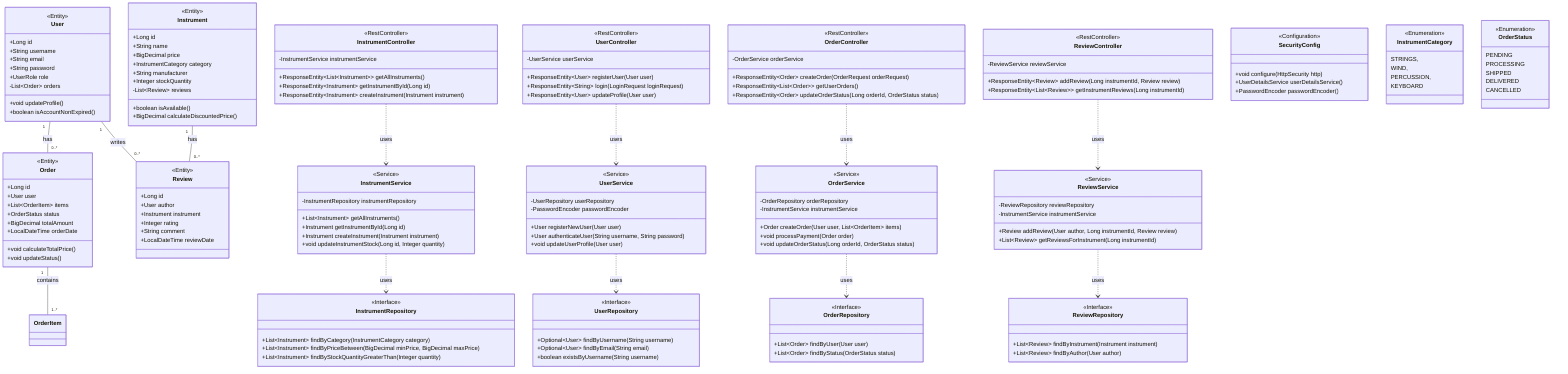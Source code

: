 classDiagram
%% MODEL Layer
    class Instrument {
        <<Entity>>
        +Long id
        +String name
        +BigDecimal price
        +InstrumentCategory category
        +String manufacturer
        +Integer stockQuantity
        -List~Review~ reviews
        +boolean isAvailable()
        +BigDecimal calculateDiscountedPrice()
    }

    class User {
        <<Entity>>
        +Long id
        +String username
        +String email
        +String password
        +UserRole role
        -List~Order~ orders
        +void updateProfile()
        +boolean isAccountNonExpired()
    }

    class Order {
        <<Entity>>
        +Long id
        +User user
        +List~OrderItem~ items
        +OrderStatus status
        +BigDecimal totalAmount
        +LocalDateTime orderDate
        +void calculateTotalPrice()
        +void updateStatus()
    }

    class Review {
        <<Entity>>
        +Long id
        +User author
        +Instrument instrument
        +Integer rating
        +String comment
        +LocalDateTime reviewDate
    }

%% REPOSITORY Layer
    class InstrumentRepository {
        <<Interface>>
        +List~Instrument~ findByCategory(InstrumentCategory category)
        +List~Instrument~ findByPriceBetween(BigDecimal minPrice, BigDecimal maxPrice)
        +List~Instrument~ findByStockQuantityGreaterThan(Integer quantity)
    }

    class UserRepository {
        <<Interface>>
        +Optional~User~ findByUsername(String username)
        +Optional~User~ findByEmail(String email)
        +boolean existsByUsername(String username)
    }

    class OrderRepository {
        <<Interface>>
        +List~Order~ findByUser(User user)
        +List~Order~ findByStatus(OrderStatus status)
    }

    class ReviewRepository {
        <<Interface>>
        +List~Review~ findByInstrument(Instrument instrument)
        +List~Review~ findByAuthor(User author)
    }

%% SERVICE Layer
    class InstrumentService {
        <<Service>>
        -InstrumentRepository instrumentRepository
        +List~Instrument~ getAllInstruments()
        +Instrument getInstrumentById(Long id)
        +Instrument createInstrument(Instrument instrument)
        +void updateInstrumentStock(Long id, Integer quantity)
    }

    class UserService {
        <<Service>>
        -UserRepository userRepository
        -PasswordEncoder passwordEncoder
        +User registerNewUser(User user)
        +User authenticateUser(String username, String password)
        +void updateUserProfile(User user)
    }

    class OrderService {
        <<Service>>
        -OrderRepository orderRepository
        -InstrumentService instrumentService
        +Order createOrder(User user, List~OrderItem~ items)
        +void processPayment(Order order)
        +void updateOrderStatus(Long orderId, OrderStatus status)
    }

    class ReviewService {
        <<Service>>
        -ReviewRepository reviewRepository
        -InstrumentService instrumentService
        +Review addReview(User author, Long instrumentId, Review review)
        +List~Review~ getReviewsForInstrument(Long instrumentId)
    }

%% CONTROLLER Layer
    class InstrumentController {
        <<RestController>>
        -InstrumentService instrumentService
        +ResponseEntity~List~Instrument~~ getAllInstruments()
        +ResponseEntity~Instrument~ getInstrumentById(Long id)
        +ResponseEntity~Instrument~ createInstrument(Instrument instrument)
    }

    class UserController {
        <<RestController>>
        -UserService userService
        +ResponseEntity~User~ registerUser(User user)
        +ResponseEntity~String~ login(LoginRequest loginRequest)
        +ResponseEntity~User~ updateProfile(User user)
    }

    class OrderController {
        <<RestController>>
        -OrderService orderService
        +ResponseEntity~Order~ createOrder(OrderRequest orderRequest)
        +ResponseEntity~List~Order~~ getUserOrders()
        +ResponseEntity~Order~ updateOrderStatus(Long orderId, OrderStatus status)
    }

    class ReviewController {
        <<RestController>>
        -ReviewService reviewService
        +ResponseEntity~Review~ addReview(Long instrumentId, Review review)
        +ResponseEntity~List~Review~~ getInstrumentReviews(Long instrumentId)
    }

%% Security Configuration
    class SecurityConfig {
        <<Configuration>>
        +void configure(HttpSecurity http)
        +UserDetailsService userDetailsService()
        +PasswordEncoder passwordEncoder()
    }

%% Enums
    class InstrumentCategory {
        <<Enumeration>>
        STRINGS,
        WIND,
        PERCUSSION,
        KEYBOARD
    }

    class OrderStatus {
        <<Enumeration>>
        PENDING
        PROCESSING
        SHIPPED
        DELIVERED
        CANCELLED
    }

%% Relationships
    User "1" -- "0..*" Order : has
    User "1" -- "0..*" Review : writes
    Instrument "1" -- "0..*" Review : has
    Order "1" -- "1..*" OrderItem : contains

%% Layer Dependencies
    InstrumentController ..> InstrumentService : uses
    InstrumentService ..> InstrumentRepository : uses

    UserController ..> UserService : uses
    UserService ..> UserRepository : uses

    OrderController ..> OrderService : uses
    OrderService ..> OrderRepository : uses

    ReviewController ..> ReviewService : uses
    ReviewService ..> ReviewRepository : uses